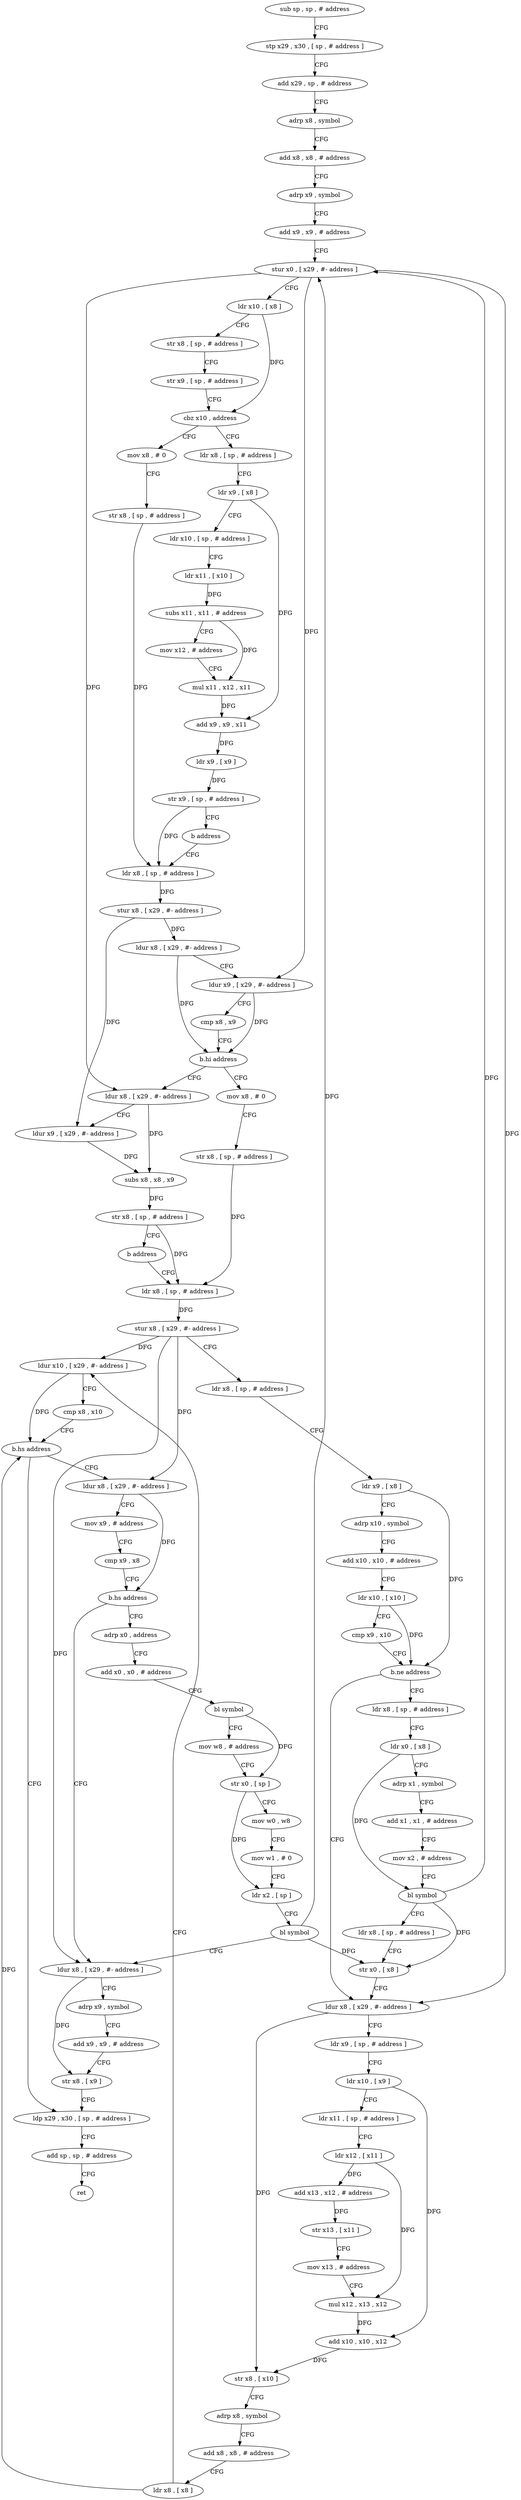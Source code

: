digraph "func" {
"4202064" [label = "sub sp , sp , # address" ]
"4202068" [label = "stp x29 , x30 , [ sp , # address ]" ]
"4202072" [label = "add x29 , sp , # address" ]
"4202076" [label = "adrp x8 , symbol" ]
"4202080" [label = "add x8 , x8 , # address" ]
"4202084" [label = "adrp x9 , symbol" ]
"4202088" [label = "add x9 , x9 , # address" ]
"4202092" [label = "stur x0 , [ x29 , #- address ]" ]
"4202096" [label = "ldr x10 , [ x8 ]" ]
"4202100" [label = "str x8 , [ sp , # address ]" ]
"4202104" [label = "str x9 , [ sp , # address ]" ]
"4202108" [label = "cbz x10 , address" ]
"4202156" [label = "mov x8 , # 0" ]
"4202112" [label = "ldr x8 , [ sp , # address ]" ]
"4202160" [label = "str x8 , [ sp , # address ]" ]
"4202164" [label = "ldr x8 , [ sp , # address ]" ]
"4202116" [label = "ldr x9 , [ x8 ]" ]
"4202120" [label = "ldr x10 , [ sp , # address ]" ]
"4202124" [label = "ldr x11 , [ x10 ]" ]
"4202128" [label = "subs x11 , x11 , # address" ]
"4202132" [label = "mov x12 , # address" ]
"4202136" [label = "mul x11 , x12 , x11" ]
"4202140" [label = "add x9 , x9 , x11" ]
"4202144" [label = "ldr x9 , [ x9 ]" ]
"4202148" [label = "str x9 , [ sp , # address ]" ]
"4202152" [label = "b address" ]
"4202208" [label = "mov x8 , # 0" ]
"4202212" [label = "str x8 , [ sp , # address ]" ]
"4202216" [label = "ldr x8 , [ sp , # address ]" ]
"4202188" [label = "ldur x8 , [ x29 , #- address ]" ]
"4202192" [label = "ldur x9 , [ x29 , #- address ]" ]
"4202196" [label = "subs x8 , x8 , x9" ]
"4202200" [label = "str x8 , [ sp , # address ]" ]
"4202204" [label = "b address" ]
"4202168" [label = "stur x8 , [ x29 , #- address ]" ]
"4202172" [label = "ldur x8 , [ x29 , #- address ]" ]
"4202176" [label = "ldur x9 , [ x29 , #- address ]" ]
"4202180" [label = "cmp x8 , x9" ]
"4202184" [label = "b.hi address" ]
"4202284" [label = "ldur x8 , [ x29 , #- address ]" ]
"4202288" [label = "ldr x9 , [ sp , # address ]" ]
"4202292" [label = "ldr x10 , [ x9 ]" ]
"4202296" [label = "ldr x11 , [ sp , # address ]" ]
"4202300" [label = "ldr x12 , [ x11 ]" ]
"4202304" [label = "add x13 , x12 , # address" ]
"4202308" [label = "str x13 , [ x11 ]" ]
"4202312" [label = "mov x13 , # address" ]
"4202316" [label = "mul x12 , x13 , x12" ]
"4202320" [label = "add x10 , x10 , x12" ]
"4202324" [label = "str x8 , [ x10 ]" ]
"4202328" [label = "adrp x8 , symbol" ]
"4202332" [label = "add x8 , x8 , # address" ]
"4202336" [label = "ldr x8 , [ x8 ]" ]
"4202340" [label = "ldur x10 , [ x29 , #- address ]" ]
"4202344" [label = "cmp x8 , x10" ]
"4202348" [label = "b.hs address" ]
"4202420" [label = "ldp x29 , x30 , [ sp , # address ]" ]
"4202352" [label = "ldur x8 , [ x29 , #- address ]" ]
"4202252" [label = "ldr x8 , [ sp , # address ]" ]
"4202256" [label = "ldr x0 , [ x8 ]" ]
"4202260" [label = "adrp x1 , symbol" ]
"4202264" [label = "add x1 , x1 , # address" ]
"4202268" [label = "mov x2 , # address" ]
"4202272" [label = "bl symbol" ]
"4202276" [label = "ldr x8 , [ sp , # address ]" ]
"4202280" [label = "str x0 , [ x8 ]" ]
"4202220" [label = "stur x8 , [ x29 , #- address ]" ]
"4202224" [label = "ldr x8 , [ sp , # address ]" ]
"4202228" [label = "ldr x9 , [ x8 ]" ]
"4202232" [label = "adrp x10 , symbol" ]
"4202236" [label = "add x10 , x10 , # address" ]
"4202240" [label = "ldr x10 , [ x10 ]" ]
"4202244" [label = "cmp x9 , x10" ]
"4202248" [label = "b.ne address" ]
"4202424" [label = "add sp , sp , # address" ]
"4202428" [label = "ret" ]
"4202356" [label = "mov x9 , # address" ]
"4202360" [label = "cmp x9 , x8" ]
"4202364" [label = "b.hs address" ]
"4202404" [label = "ldur x8 , [ x29 , #- address ]" ]
"4202368" [label = "adrp x0 , address" ]
"4202408" [label = "adrp x9 , symbol" ]
"4202412" [label = "add x9 , x9 , # address" ]
"4202416" [label = "str x8 , [ x9 ]" ]
"4202372" [label = "add x0 , x0 , # address" ]
"4202376" [label = "bl symbol" ]
"4202380" [label = "mov w8 , # address" ]
"4202384" [label = "str x0 , [ sp ]" ]
"4202388" [label = "mov w0 , w8" ]
"4202392" [label = "mov w1 , # 0" ]
"4202396" [label = "ldr x2 , [ sp ]" ]
"4202400" [label = "bl symbol" ]
"4202064" -> "4202068" [ label = "CFG" ]
"4202068" -> "4202072" [ label = "CFG" ]
"4202072" -> "4202076" [ label = "CFG" ]
"4202076" -> "4202080" [ label = "CFG" ]
"4202080" -> "4202084" [ label = "CFG" ]
"4202084" -> "4202088" [ label = "CFG" ]
"4202088" -> "4202092" [ label = "CFG" ]
"4202092" -> "4202096" [ label = "CFG" ]
"4202092" -> "4202176" [ label = "DFG" ]
"4202092" -> "4202188" [ label = "DFG" ]
"4202092" -> "4202284" [ label = "DFG" ]
"4202096" -> "4202100" [ label = "CFG" ]
"4202096" -> "4202108" [ label = "DFG" ]
"4202100" -> "4202104" [ label = "CFG" ]
"4202104" -> "4202108" [ label = "CFG" ]
"4202108" -> "4202156" [ label = "CFG" ]
"4202108" -> "4202112" [ label = "CFG" ]
"4202156" -> "4202160" [ label = "CFG" ]
"4202112" -> "4202116" [ label = "CFG" ]
"4202160" -> "4202164" [ label = "DFG" ]
"4202164" -> "4202168" [ label = "DFG" ]
"4202116" -> "4202120" [ label = "CFG" ]
"4202116" -> "4202140" [ label = "DFG" ]
"4202120" -> "4202124" [ label = "CFG" ]
"4202124" -> "4202128" [ label = "DFG" ]
"4202128" -> "4202132" [ label = "CFG" ]
"4202128" -> "4202136" [ label = "DFG" ]
"4202132" -> "4202136" [ label = "CFG" ]
"4202136" -> "4202140" [ label = "DFG" ]
"4202140" -> "4202144" [ label = "DFG" ]
"4202144" -> "4202148" [ label = "DFG" ]
"4202148" -> "4202152" [ label = "CFG" ]
"4202148" -> "4202164" [ label = "DFG" ]
"4202152" -> "4202164" [ label = "CFG" ]
"4202208" -> "4202212" [ label = "CFG" ]
"4202212" -> "4202216" [ label = "DFG" ]
"4202216" -> "4202220" [ label = "DFG" ]
"4202188" -> "4202192" [ label = "CFG" ]
"4202188" -> "4202196" [ label = "DFG" ]
"4202192" -> "4202196" [ label = "DFG" ]
"4202196" -> "4202200" [ label = "DFG" ]
"4202200" -> "4202204" [ label = "CFG" ]
"4202200" -> "4202216" [ label = "DFG" ]
"4202204" -> "4202216" [ label = "CFG" ]
"4202168" -> "4202172" [ label = "DFG" ]
"4202168" -> "4202192" [ label = "DFG" ]
"4202172" -> "4202176" [ label = "CFG" ]
"4202172" -> "4202184" [ label = "DFG" ]
"4202176" -> "4202180" [ label = "CFG" ]
"4202176" -> "4202184" [ label = "DFG" ]
"4202180" -> "4202184" [ label = "CFG" ]
"4202184" -> "4202208" [ label = "CFG" ]
"4202184" -> "4202188" [ label = "CFG" ]
"4202284" -> "4202288" [ label = "CFG" ]
"4202284" -> "4202324" [ label = "DFG" ]
"4202288" -> "4202292" [ label = "CFG" ]
"4202292" -> "4202296" [ label = "CFG" ]
"4202292" -> "4202320" [ label = "DFG" ]
"4202296" -> "4202300" [ label = "CFG" ]
"4202300" -> "4202304" [ label = "DFG" ]
"4202300" -> "4202316" [ label = "DFG" ]
"4202304" -> "4202308" [ label = "DFG" ]
"4202308" -> "4202312" [ label = "CFG" ]
"4202312" -> "4202316" [ label = "CFG" ]
"4202316" -> "4202320" [ label = "DFG" ]
"4202320" -> "4202324" [ label = "DFG" ]
"4202324" -> "4202328" [ label = "CFG" ]
"4202328" -> "4202332" [ label = "CFG" ]
"4202332" -> "4202336" [ label = "CFG" ]
"4202336" -> "4202340" [ label = "CFG" ]
"4202336" -> "4202348" [ label = "DFG" ]
"4202340" -> "4202344" [ label = "CFG" ]
"4202340" -> "4202348" [ label = "DFG" ]
"4202344" -> "4202348" [ label = "CFG" ]
"4202348" -> "4202420" [ label = "CFG" ]
"4202348" -> "4202352" [ label = "CFG" ]
"4202420" -> "4202424" [ label = "CFG" ]
"4202352" -> "4202356" [ label = "CFG" ]
"4202352" -> "4202364" [ label = "DFG" ]
"4202252" -> "4202256" [ label = "CFG" ]
"4202256" -> "4202260" [ label = "CFG" ]
"4202256" -> "4202272" [ label = "DFG" ]
"4202260" -> "4202264" [ label = "CFG" ]
"4202264" -> "4202268" [ label = "CFG" ]
"4202268" -> "4202272" [ label = "CFG" ]
"4202272" -> "4202276" [ label = "CFG" ]
"4202272" -> "4202092" [ label = "DFG" ]
"4202272" -> "4202280" [ label = "DFG" ]
"4202276" -> "4202280" [ label = "CFG" ]
"4202280" -> "4202284" [ label = "CFG" ]
"4202220" -> "4202224" [ label = "CFG" ]
"4202220" -> "4202340" [ label = "DFG" ]
"4202220" -> "4202352" [ label = "DFG" ]
"4202220" -> "4202404" [ label = "DFG" ]
"4202224" -> "4202228" [ label = "CFG" ]
"4202228" -> "4202232" [ label = "CFG" ]
"4202228" -> "4202248" [ label = "DFG" ]
"4202232" -> "4202236" [ label = "CFG" ]
"4202236" -> "4202240" [ label = "CFG" ]
"4202240" -> "4202244" [ label = "CFG" ]
"4202240" -> "4202248" [ label = "DFG" ]
"4202244" -> "4202248" [ label = "CFG" ]
"4202248" -> "4202284" [ label = "CFG" ]
"4202248" -> "4202252" [ label = "CFG" ]
"4202424" -> "4202428" [ label = "CFG" ]
"4202356" -> "4202360" [ label = "CFG" ]
"4202360" -> "4202364" [ label = "CFG" ]
"4202364" -> "4202404" [ label = "CFG" ]
"4202364" -> "4202368" [ label = "CFG" ]
"4202404" -> "4202408" [ label = "CFG" ]
"4202404" -> "4202416" [ label = "DFG" ]
"4202368" -> "4202372" [ label = "CFG" ]
"4202408" -> "4202412" [ label = "CFG" ]
"4202412" -> "4202416" [ label = "CFG" ]
"4202416" -> "4202420" [ label = "CFG" ]
"4202372" -> "4202376" [ label = "CFG" ]
"4202376" -> "4202380" [ label = "CFG" ]
"4202376" -> "4202384" [ label = "DFG" ]
"4202380" -> "4202384" [ label = "CFG" ]
"4202384" -> "4202388" [ label = "CFG" ]
"4202384" -> "4202396" [ label = "DFG" ]
"4202388" -> "4202392" [ label = "CFG" ]
"4202392" -> "4202396" [ label = "CFG" ]
"4202396" -> "4202400" [ label = "CFG" ]
"4202400" -> "4202404" [ label = "CFG" ]
"4202400" -> "4202092" [ label = "DFG" ]
"4202400" -> "4202280" [ label = "DFG" ]
}
